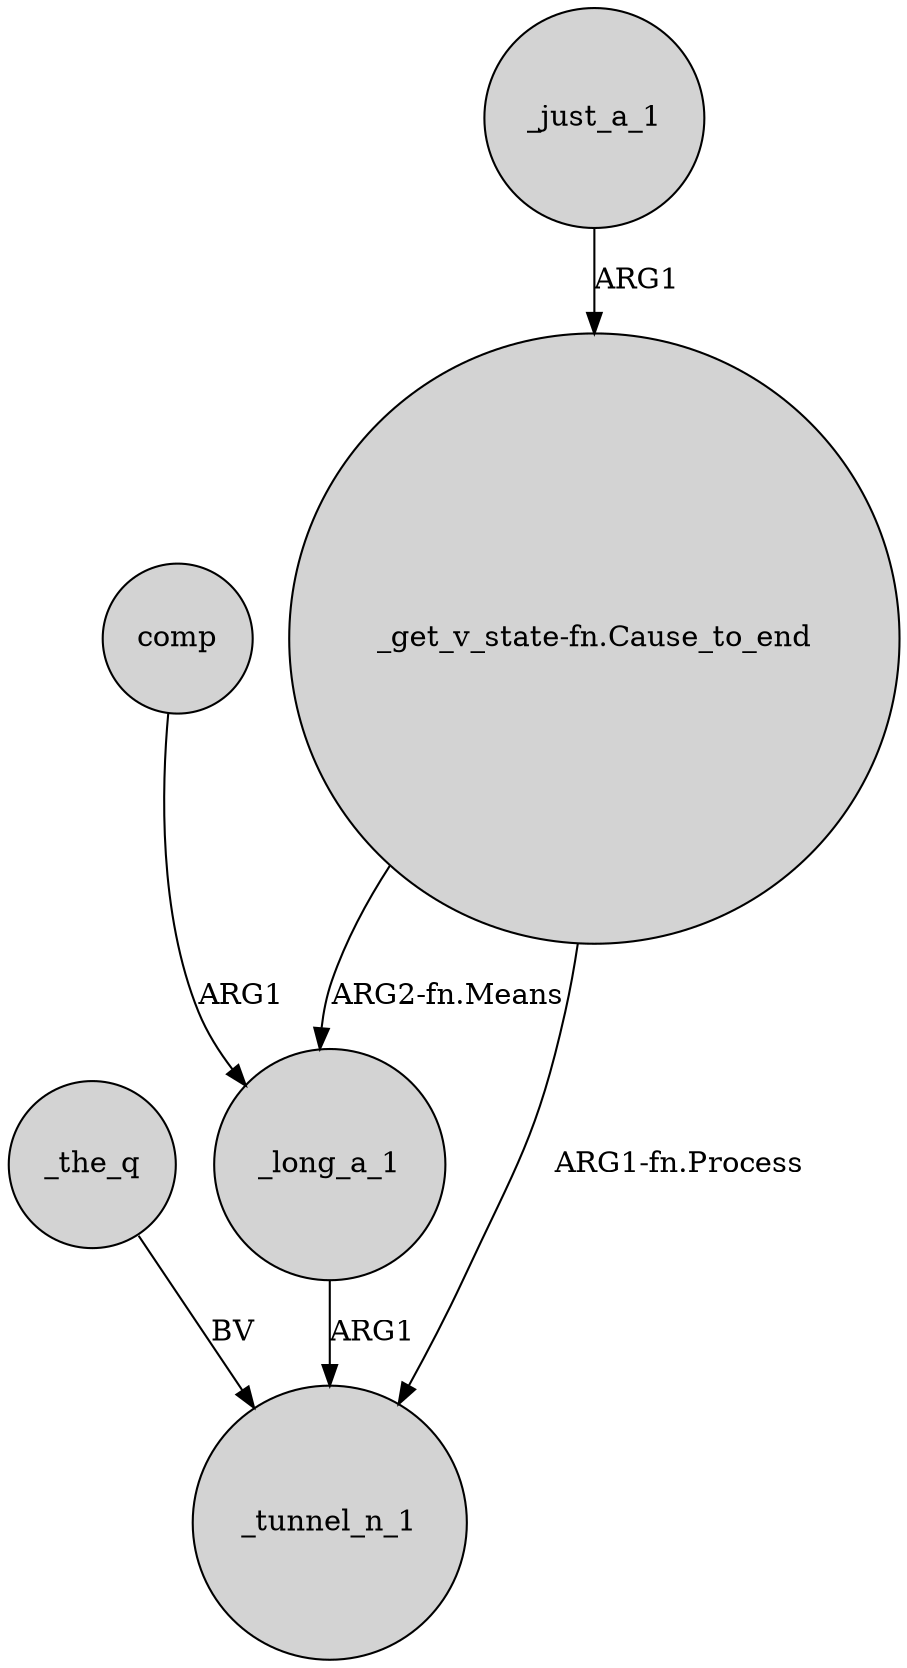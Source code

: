 digraph {
	node [shape=circle style=filled]
	"_get_v_state-fn.Cause_to_end" -> _tunnel_n_1 [label="ARG1-fn.Process"]
	_the_q -> _tunnel_n_1 [label=BV]
	_just_a_1 -> "_get_v_state-fn.Cause_to_end" [label=ARG1]
	"_get_v_state-fn.Cause_to_end" -> _long_a_1 [label="ARG2-fn.Means"]
	_long_a_1 -> _tunnel_n_1 [label=ARG1]
	comp -> _long_a_1 [label=ARG1]
}
